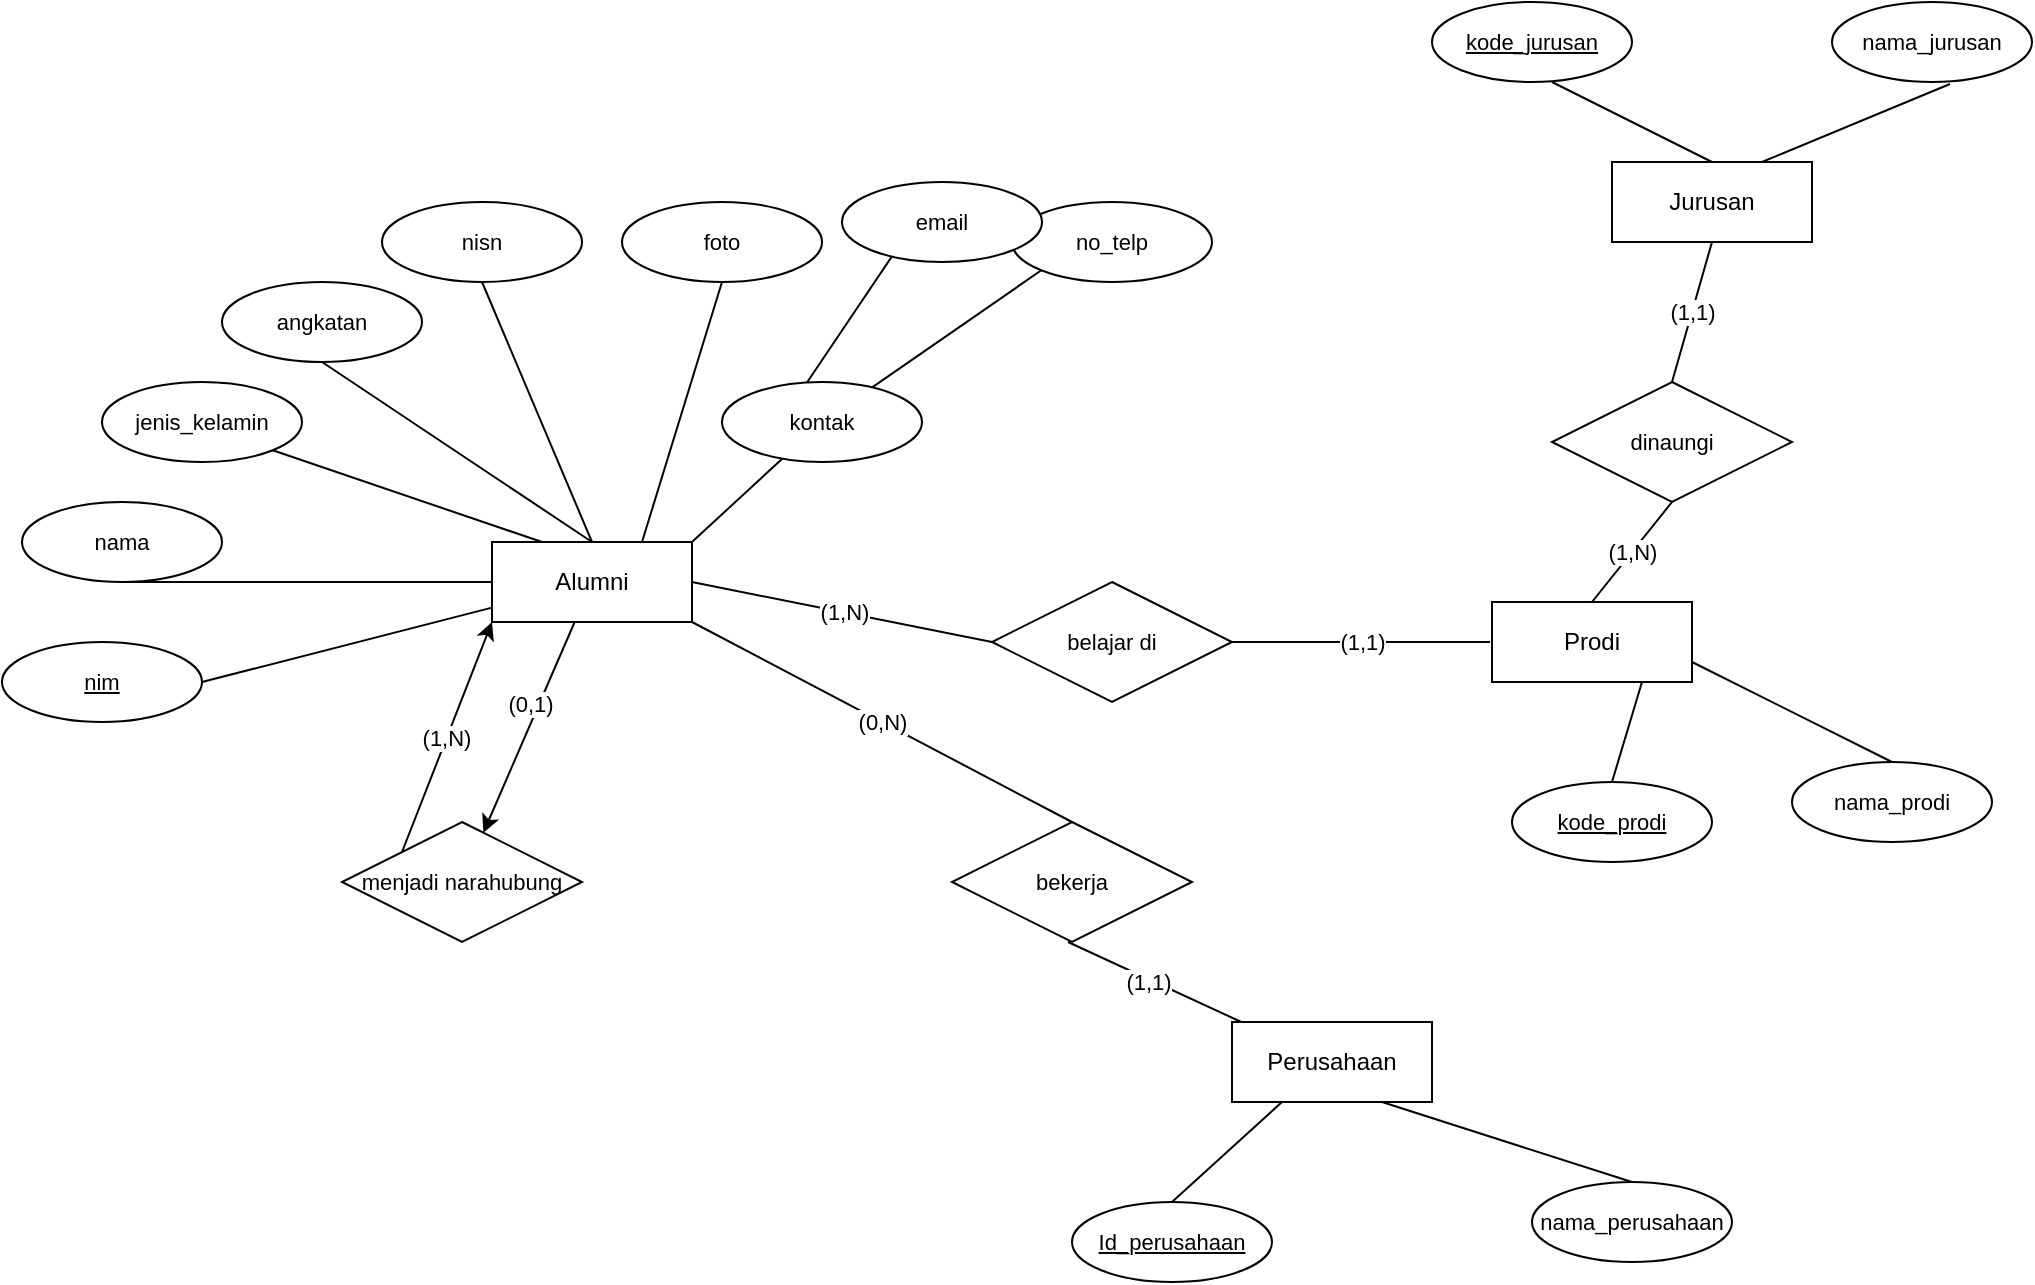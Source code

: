 <mxfile version="21.2.8" type="device" pages="2">
  <diagram id="C5RBs43oDa-KdzZeNtuy" name="ERD">
    <mxGraphModel dx="810" dy="525" grid="1" gridSize="10" guides="1" tooltips="1" connect="1" arrows="1" fold="1" page="1" pageScale="1" pageWidth="1169" pageHeight="827" math="0" shadow="0">
      <root>
        <mxCell id="WIyWlLk6GJQsqaUBKTNV-0" />
        <mxCell id="WIyWlLk6GJQsqaUBKTNV-1" parent="WIyWlLk6GJQsqaUBKTNV-0" />
        <mxCell id="BDvUK6hmnamyUzLtAyWN-40" value="(1,N)" style="edgeStyle=none;shape=connector;rounded=0;orthogonalLoop=1;jettySize=auto;html=1;exitX=0.5;exitY=0;exitDx=0;exitDy=0;labelBackgroundColor=default;strokeColor=default;fontFamily=Helvetica;fontSize=11;fontColor=default;endArrow=none;endFill=0;entryX=0.5;entryY=1;entryDx=0;entryDy=0;" edge="1" parent="WIyWlLk6GJQsqaUBKTNV-1" source="BDvUK6hmnamyUzLtAyWN-0" target="BDvUK6hmnamyUzLtAyWN-39">
          <mxGeometry x="-0.008" relative="1" as="geometry">
            <mxPoint as="offset" />
          </mxGeometry>
        </mxCell>
        <mxCell id="BDvUK6hmnamyUzLtAyWN-0" value="Prodi" style="whiteSpace=wrap;html=1;align=center;" vertex="1" parent="WIyWlLk6GJQsqaUBKTNV-1">
          <mxGeometry x="805" y="380" width="100" height="40" as="geometry" />
        </mxCell>
        <mxCell id="BDvUK6hmnamyUzLtAyWN-33" style="edgeStyle=none;shape=connector;rounded=0;orthogonalLoop=1;jettySize=auto;html=1;exitX=0.25;exitY=1;exitDx=0;exitDy=0;entryX=0.5;entryY=0;entryDx=0;entryDy=0;labelBackgroundColor=default;strokeColor=default;fontFamily=Helvetica;fontSize=11;fontColor=default;endArrow=none;endFill=0;" edge="1" parent="WIyWlLk6GJQsqaUBKTNV-1" source="BDvUK6hmnamyUzLtAyWN-1" target="BDvUK6hmnamyUzLtAyWN-32">
          <mxGeometry relative="1" as="geometry" />
        </mxCell>
        <mxCell id="BDvUK6hmnamyUzLtAyWN-35" style="edgeStyle=none;shape=connector;rounded=0;orthogonalLoop=1;jettySize=auto;html=1;exitX=0.75;exitY=1;exitDx=0;exitDy=0;entryX=0.5;entryY=0;entryDx=0;entryDy=0;labelBackgroundColor=default;strokeColor=default;fontFamily=Helvetica;fontSize=11;fontColor=default;endArrow=none;endFill=0;" edge="1" parent="WIyWlLk6GJQsqaUBKTNV-1" source="BDvUK6hmnamyUzLtAyWN-1" target="BDvUK6hmnamyUzLtAyWN-34">
          <mxGeometry relative="1" as="geometry" />
        </mxCell>
        <mxCell id="BDvUK6hmnamyUzLtAyWN-1" value="Perusahaan" style="whiteSpace=wrap;html=1;align=center;" vertex="1" parent="WIyWlLk6GJQsqaUBKTNV-1">
          <mxGeometry x="675" y="590" width="100" height="40" as="geometry" />
        </mxCell>
        <mxCell id="BDvUK6hmnamyUzLtAyWN-37" value="(1,N)" style="edgeStyle=none;shape=connector;rounded=0;orthogonalLoop=1;jettySize=auto;html=1;exitX=1;exitY=0.5;exitDx=0;exitDy=0;entryX=0;entryY=0.5;entryDx=0;entryDy=0;labelBackgroundColor=default;strokeColor=default;fontFamily=Helvetica;fontSize=11;fontColor=default;endArrow=none;endFill=0;" edge="1" parent="WIyWlLk6GJQsqaUBKTNV-1" source="BDvUK6hmnamyUzLtAyWN-2" target="BDvUK6hmnamyUzLtAyWN-36">
          <mxGeometry x="0.012" relative="1" as="geometry">
            <Array as="points">
              <mxPoint x="555" y="400" />
            </Array>
            <mxPoint as="offset" />
          </mxGeometry>
        </mxCell>
        <mxCell id="BDvUK6hmnamyUzLtAyWN-43" value="(0,N)" style="edgeStyle=none;shape=connector;rounded=0;orthogonalLoop=1;jettySize=auto;html=1;exitX=1;exitY=1;exitDx=0;exitDy=0;entryX=0.5;entryY=0;entryDx=0;entryDy=0;labelBackgroundColor=default;strokeColor=default;fontFamily=Helvetica;fontSize=11;fontColor=default;endArrow=none;endFill=0;" edge="1" parent="WIyWlLk6GJQsqaUBKTNV-1" source="BDvUK6hmnamyUzLtAyWN-2" target="BDvUK6hmnamyUzLtAyWN-42">
          <mxGeometry relative="1" as="geometry" />
        </mxCell>
        <mxCell id="BDvUK6hmnamyUzLtAyWN-67" style="edgeStyle=none;shape=connector;rounded=0;orthogonalLoop=1;jettySize=auto;html=1;exitX=0.75;exitY=0;exitDx=0;exitDy=0;entryX=0.5;entryY=1;entryDx=0;entryDy=0;labelBackgroundColor=default;strokeColor=default;fontFamily=Helvetica;fontSize=11;fontColor=default;endArrow=none;endFill=0;" edge="1" parent="WIyWlLk6GJQsqaUBKTNV-1" source="BDvUK6hmnamyUzLtAyWN-2" target="BDvUK6hmnamyUzLtAyWN-66">
          <mxGeometry relative="1" as="geometry" />
        </mxCell>
        <mxCell id="BDvUK6hmnamyUzLtAyWN-88" style="edgeStyle=none;shape=connector;rounded=0;orthogonalLoop=1;jettySize=auto;html=1;exitX=0.25;exitY=0;exitDx=0;exitDy=0;entryX=1;entryY=1;entryDx=0;entryDy=0;labelBackgroundColor=default;strokeColor=default;fontFamily=Helvetica;fontSize=11;fontColor=default;endArrow=none;endFill=0;" edge="1" parent="WIyWlLk6GJQsqaUBKTNV-1" source="BDvUK6hmnamyUzLtAyWN-2" target="BDvUK6hmnamyUzLtAyWN-87">
          <mxGeometry relative="1" as="geometry" />
        </mxCell>
        <mxCell id="ysSA-N4mimWzA68907Xl-31" style="edgeStyle=none;shape=connector;rounded=0;orthogonalLoop=1;jettySize=auto;html=1;exitX=0.5;exitY=0;exitDx=0;exitDy=0;entryX=0.5;entryY=1;entryDx=0;entryDy=0;labelBackgroundColor=default;strokeColor=default;fontFamily=Helvetica;fontSize=11;fontColor=default;endArrow=none;endFill=0;" edge="1" parent="WIyWlLk6GJQsqaUBKTNV-1" source="BDvUK6hmnamyUzLtAyWN-2" target="ysSA-N4mimWzA68907Xl-30">
          <mxGeometry relative="1" as="geometry" />
        </mxCell>
        <mxCell id="BDvUK6hmnamyUzLtAyWN-2" value="Alumni" style="whiteSpace=wrap;html=1;align=center;" vertex="1" parent="WIyWlLk6GJQsqaUBKTNV-1">
          <mxGeometry x="305" y="350" width="100" height="40" as="geometry" />
        </mxCell>
        <mxCell id="BDvUK6hmnamyUzLtAyWN-24" style="edgeStyle=none;shape=connector;rounded=0;orthogonalLoop=1;jettySize=auto;html=1;exitX=0.5;exitY=0;exitDx=0;exitDy=0;entryX=0.6;entryY=1;entryDx=0;entryDy=0;entryPerimeter=0;labelBackgroundColor=default;strokeColor=default;fontFamily=Helvetica;fontSize=11;fontColor=default;endArrow=none;endFill=0;" edge="1" parent="WIyWlLk6GJQsqaUBKTNV-1" source="BDvUK6hmnamyUzLtAyWN-3" target="BDvUK6hmnamyUzLtAyWN-22">
          <mxGeometry relative="1" as="geometry" />
        </mxCell>
        <mxCell id="BDvUK6hmnamyUzLtAyWN-25" style="edgeStyle=none;shape=connector;rounded=0;orthogonalLoop=1;jettySize=auto;html=1;exitX=0.75;exitY=0;exitDx=0;exitDy=0;entryX=0.59;entryY=1.025;entryDx=0;entryDy=0;entryPerimeter=0;labelBackgroundColor=default;strokeColor=default;fontFamily=Helvetica;fontSize=11;fontColor=default;endArrow=none;endFill=0;" edge="1" parent="WIyWlLk6GJQsqaUBKTNV-1" source="BDvUK6hmnamyUzLtAyWN-3" target="BDvUK6hmnamyUzLtAyWN-23">
          <mxGeometry relative="1" as="geometry" />
        </mxCell>
        <mxCell id="BDvUK6hmnamyUzLtAyWN-3" value="Jurusan" style="whiteSpace=wrap;html=1;align=center;" vertex="1" parent="WIyWlLk6GJQsqaUBKTNV-1">
          <mxGeometry x="865" y="160" width="100" height="40" as="geometry" />
        </mxCell>
        <mxCell id="BDvUK6hmnamyUzLtAyWN-47" style="shape=connector;rounded=0;orthogonalLoop=1;jettySize=auto;html=1;entryX=1;entryY=0;entryDx=0;entryDy=0;labelBackgroundColor=default;strokeColor=default;fontFamily=Helvetica;fontSize=11;fontColor=default;endArrow=none;endFill=0;" edge="1" parent="WIyWlLk6GJQsqaUBKTNV-1" source="y73we1ccw87C-PaXP6O9-1" target="BDvUK6hmnamyUzLtAyWN-2">
          <mxGeometry relative="1" as="geometry">
            <mxPoint x="446.1" y="315.44" as="sourcePoint" />
          </mxGeometry>
        </mxCell>
        <mxCell id="BDvUK6hmnamyUzLtAyWN-13" style="edgeStyle=none;shape=connector;rounded=0;orthogonalLoop=1;jettySize=auto;html=1;exitX=1;exitY=0.5;exitDx=0;exitDy=0;labelBackgroundColor=default;strokeColor=default;fontFamily=Helvetica;fontSize=11;fontColor=default;endArrow=none;endFill=0;" edge="1" parent="WIyWlLk6GJQsqaUBKTNV-1" source="BDvUK6hmnamyUzLtAyWN-10" target="BDvUK6hmnamyUzLtAyWN-2">
          <mxGeometry relative="1" as="geometry" />
        </mxCell>
        <mxCell id="BDvUK6hmnamyUzLtAyWN-10" value="nim" style="ellipse;whiteSpace=wrap;html=1;align=center;fontStyle=4;fontFamily=Helvetica;fontSize=11;fontColor=default;" vertex="1" parent="WIyWlLk6GJQsqaUBKTNV-1">
          <mxGeometry x="60" y="400" width="100" height="40" as="geometry" />
        </mxCell>
        <mxCell id="BDvUK6hmnamyUzLtAyWN-14" style="edgeStyle=none;shape=connector;rounded=0;orthogonalLoop=1;jettySize=auto;html=1;exitX=0.5;exitY=1;exitDx=0;exitDy=0;labelBackgroundColor=default;strokeColor=default;fontFamily=Helvetica;fontSize=11;fontColor=default;endArrow=none;endFill=0;" edge="1" parent="WIyWlLk6GJQsqaUBKTNV-1" source="BDvUK6hmnamyUzLtAyWN-11" target="BDvUK6hmnamyUzLtAyWN-2">
          <mxGeometry relative="1" as="geometry" />
        </mxCell>
        <mxCell id="BDvUK6hmnamyUzLtAyWN-11" value="nama" style="ellipse;whiteSpace=wrap;html=1;align=center;fontFamily=Helvetica;fontSize=11;fontColor=default;" vertex="1" parent="WIyWlLk6GJQsqaUBKTNV-1">
          <mxGeometry x="70" y="330" width="100" height="40" as="geometry" />
        </mxCell>
        <mxCell id="BDvUK6hmnamyUzLtAyWN-15" style="edgeStyle=none;shape=connector;rounded=0;orthogonalLoop=1;jettySize=auto;html=1;exitX=0.5;exitY=1;exitDx=0;exitDy=0;labelBackgroundColor=default;strokeColor=default;fontFamily=Helvetica;fontSize=11;fontColor=default;endArrow=none;endFill=0;entryX=0.5;entryY=0;entryDx=0;entryDy=0;" edge="1" parent="WIyWlLk6GJQsqaUBKTNV-1" source="BDvUK6hmnamyUzLtAyWN-12" target="BDvUK6hmnamyUzLtAyWN-2">
          <mxGeometry relative="1" as="geometry" />
        </mxCell>
        <mxCell id="BDvUK6hmnamyUzLtAyWN-12" value="angkatan" style="ellipse;whiteSpace=wrap;html=1;align=center;fontFamily=Helvetica;fontSize=11;fontColor=default;" vertex="1" parent="WIyWlLk6GJQsqaUBKTNV-1">
          <mxGeometry x="170" y="220" width="100" height="40" as="geometry" />
        </mxCell>
        <mxCell id="BDvUK6hmnamyUzLtAyWN-20" style="edgeStyle=none;shape=connector;rounded=0;orthogonalLoop=1;jettySize=auto;html=1;exitX=0.5;exitY=0;exitDx=0;exitDy=0;entryX=0.75;entryY=1;entryDx=0;entryDy=0;labelBackgroundColor=default;strokeColor=default;fontFamily=Helvetica;fontSize=11;fontColor=default;endArrow=none;endFill=0;" edge="1" parent="WIyWlLk6GJQsqaUBKTNV-1" source="BDvUK6hmnamyUzLtAyWN-17" target="BDvUK6hmnamyUzLtAyWN-0">
          <mxGeometry relative="1" as="geometry" />
        </mxCell>
        <mxCell id="BDvUK6hmnamyUzLtAyWN-17" value="&lt;u&gt;kode_prodi&lt;/u&gt;" style="ellipse;whiteSpace=wrap;html=1;align=center;fontFamily=Helvetica;fontSize=11;fontColor=default;" vertex="1" parent="WIyWlLk6GJQsqaUBKTNV-1">
          <mxGeometry x="815" y="470" width="100" height="40" as="geometry" />
        </mxCell>
        <mxCell id="BDvUK6hmnamyUzLtAyWN-21" style="edgeStyle=none;shape=connector;rounded=0;orthogonalLoop=1;jettySize=auto;html=1;exitX=0.5;exitY=0;exitDx=0;exitDy=0;entryX=1;entryY=0.75;entryDx=0;entryDy=0;labelBackgroundColor=default;strokeColor=default;fontFamily=Helvetica;fontSize=11;fontColor=default;endArrow=none;endFill=0;" edge="1" parent="WIyWlLk6GJQsqaUBKTNV-1" source="BDvUK6hmnamyUzLtAyWN-18" target="BDvUK6hmnamyUzLtAyWN-0">
          <mxGeometry relative="1" as="geometry" />
        </mxCell>
        <mxCell id="BDvUK6hmnamyUzLtAyWN-18" value="nama_prodi" style="ellipse;whiteSpace=wrap;html=1;align=center;fontFamily=Helvetica;fontSize=11;fontColor=default;" vertex="1" parent="WIyWlLk6GJQsqaUBKTNV-1">
          <mxGeometry x="955" y="460" width="100" height="40" as="geometry" />
        </mxCell>
        <mxCell id="BDvUK6hmnamyUzLtAyWN-22" value="kode_jurusan" style="ellipse;whiteSpace=wrap;html=1;align=center;fontStyle=4;fontFamily=Helvetica;fontSize=11;fontColor=default;" vertex="1" parent="WIyWlLk6GJQsqaUBKTNV-1">
          <mxGeometry x="775" y="80" width="100" height="40" as="geometry" />
        </mxCell>
        <mxCell id="BDvUK6hmnamyUzLtAyWN-23" value="nama_jurusan" style="ellipse;whiteSpace=wrap;html=1;align=center;fontFamily=Helvetica;fontSize=11;fontColor=default;" vertex="1" parent="WIyWlLk6GJQsqaUBKTNV-1">
          <mxGeometry x="975" y="80" width="100" height="40" as="geometry" />
        </mxCell>
        <mxCell id="BDvUK6hmnamyUzLtAyWN-53" style="edgeStyle=none;shape=connector;rounded=0;orthogonalLoop=1;jettySize=auto;html=1;entryX=0;entryY=1;entryDx=0;entryDy=0;labelBackgroundColor=default;strokeColor=default;fontFamily=Helvetica;fontSize=11;fontColor=default;endArrow=none;endFill=0;" edge="1" parent="WIyWlLk6GJQsqaUBKTNV-1" source="y73we1ccw87C-PaXP6O9-1" target="BDvUK6hmnamyUzLtAyWN-51">
          <mxGeometry relative="1" as="geometry">
            <mxPoint x="518.58" y="295.268" as="sourcePoint" />
          </mxGeometry>
        </mxCell>
        <mxCell id="BDvUK6hmnamyUzLtAyWN-32" value="Id_perusahaan" style="ellipse;whiteSpace=wrap;html=1;align=center;fontStyle=4;fontFamily=Helvetica;fontSize=11;fontColor=default;" vertex="1" parent="WIyWlLk6GJQsqaUBKTNV-1">
          <mxGeometry x="595" y="680" width="100" height="40" as="geometry" />
        </mxCell>
        <mxCell id="BDvUK6hmnamyUzLtAyWN-34" value="nama_perusahaan" style="ellipse;whiteSpace=wrap;html=1;align=center;fontFamily=Helvetica;fontSize=11;fontColor=default;" vertex="1" parent="WIyWlLk6GJQsqaUBKTNV-1">
          <mxGeometry x="825" y="670" width="100" height="40" as="geometry" />
        </mxCell>
        <mxCell id="BDvUK6hmnamyUzLtAyWN-38" value="(1,1)" style="edgeStyle=none;shape=connector;rounded=0;orthogonalLoop=1;jettySize=auto;html=1;exitX=1;exitY=0.5;exitDx=0;exitDy=0;labelBackgroundColor=default;strokeColor=default;fontFamily=Helvetica;fontSize=11;fontColor=default;endArrow=none;endFill=0;" edge="1" parent="WIyWlLk6GJQsqaUBKTNV-1" source="BDvUK6hmnamyUzLtAyWN-36">
          <mxGeometry relative="1" as="geometry">
            <mxPoint x="724" y="400" as="sourcePoint" />
            <mxPoint x="804" y="400" as="targetPoint" />
            <mxPoint as="offset" />
          </mxGeometry>
        </mxCell>
        <mxCell id="BDvUK6hmnamyUzLtAyWN-36" value="belajar di" style="shape=rhombus;perimeter=rhombusPerimeter;whiteSpace=wrap;html=1;align=center;fontFamily=Helvetica;fontSize=11;fontColor=default;" vertex="1" parent="WIyWlLk6GJQsqaUBKTNV-1">
          <mxGeometry x="555" y="370" width="120" height="60" as="geometry" />
        </mxCell>
        <mxCell id="BDvUK6hmnamyUzLtAyWN-41" value="(1,1)" style="edgeStyle=none;shape=connector;rounded=0;orthogonalLoop=1;jettySize=auto;html=1;exitX=0.5;exitY=0;exitDx=0;exitDy=0;entryX=0.5;entryY=1;entryDx=0;entryDy=0;labelBackgroundColor=default;strokeColor=default;fontFamily=Helvetica;fontSize=11;fontColor=default;endArrow=none;endFill=0;" edge="1" parent="WIyWlLk6GJQsqaUBKTNV-1" source="BDvUK6hmnamyUzLtAyWN-39" target="BDvUK6hmnamyUzLtAyWN-3">
          <mxGeometry relative="1" as="geometry" />
        </mxCell>
        <mxCell id="BDvUK6hmnamyUzLtAyWN-39" value="dinaungi" style="shape=rhombus;perimeter=rhombusPerimeter;whiteSpace=wrap;html=1;align=center;fontFamily=Helvetica;fontSize=11;fontColor=default;" vertex="1" parent="WIyWlLk6GJQsqaUBKTNV-1">
          <mxGeometry x="835" y="270" width="120" height="60" as="geometry" />
        </mxCell>
        <mxCell id="BDvUK6hmnamyUzLtAyWN-44" value="(1,1)" style="edgeStyle=none;shape=connector;rounded=0;orthogonalLoop=1;jettySize=auto;html=1;exitX=0.5;exitY=1;exitDx=0;exitDy=0;labelBackgroundColor=default;strokeColor=default;fontFamily=Helvetica;fontSize=11;fontColor=default;endArrow=none;endFill=0;" edge="1" parent="WIyWlLk6GJQsqaUBKTNV-1">
          <mxGeometry x="-0.063" y="-1" relative="1" as="geometry">
            <mxPoint x="593" y="550" as="sourcePoint" />
            <mxPoint x="679.667" y="590" as="targetPoint" />
            <mxPoint as="offset" />
          </mxGeometry>
        </mxCell>
        <mxCell id="BDvUK6hmnamyUzLtAyWN-42" value="bekerja" style="shape=rhombus;perimeter=rhombusPerimeter;whiteSpace=wrap;html=1;align=center;fontFamily=Helvetica;fontSize=11;fontColor=default;" vertex="1" parent="WIyWlLk6GJQsqaUBKTNV-1">
          <mxGeometry x="535" y="490" width="120" height="60" as="geometry" />
        </mxCell>
        <mxCell id="BDvUK6hmnamyUzLtAyWN-48" value="(0,1)" style="shape=connector;rounded=0;orthogonalLoop=1;jettySize=auto;html=1;labelBackgroundColor=default;strokeColor=default;fontFamily=Helvetica;fontSize=11;fontColor=default;endArrow=none;endFill=0;startArrow=classic;startFill=1;" edge="1" parent="WIyWlLk6GJQsqaUBKTNV-1" source="BDvUK6hmnamyUzLtAyWN-46" target="BDvUK6hmnamyUzLtAyWN-2">
          <mxGeometry x="0.183" y="4" relative="1" as="geometry">
            <mxPoint x="425" y="500" as="sourcePoint" />
            <mxPoint x="445" y="430" as="targetPoint" />
            <mxPoint as="offset" />
          </mxGeometry>
        </mxCell>
        <mxCell id="BDvUK6hmnamyUzLtAyWN-73" value="(1,N)" style="edgeStyle=none;shape=connector;rounded=0;orthogonalLoop=1;jettySize=auto;html=1;exitX=0;exitY=0;exitDx=0;exitDy=0;entryX=0;entryY=1;entryDx=0;entryDy=0;labelBackgroundColor=default;strokeColor=default;fontFamily=Helvetica;fontSize=11;fontColor=default;endArrow=classic;endFill=1;" edge="1" parent="WIyWlLk6GJQsqaUBKTNV-1" source="BDvUK6hmnamyUzLtAyWN-46" target="BDvUK6hmnamyUzLtAyWN-2">
          <mxGeometry x="-0.008" relative="1" as="geometry">
            <mxPoint as="offset" />
          </mxGeometry>
        </mxCell>
        <mxCell id="BDvUK6hmnamyUzLtAyWN-46" value="menjadi narahubung" style="shape=rhombus;perimeter=rhombusPerimeter;whiteSpace=wrap;html=1;align=center;fontFamily=Helvetica;fontSize=11;fontColor=default;" vertex="1" parent="WIyWlLk6GJQsqaUBKTNV-1">
          <mxGeometry x="230" y="490" width="120" height="60" as="geometry" />
        </mxCell>
        <mxCell id="BDvUK6hmnamyUzLtAyWN-51" value="no_telp" style="ellipse;whiteSpace=wrap;html=1;align=center;fontFamily=Helvetica;fontSize=11;fontColor=default;" vertex="1" parent="WIyWlLk6GJQsqaUBKTNV-1">
          <mxGeometry x="565" y="180" width="100" height="40" as="geometry" />
        </mxCell>
        <mxCell id="BDvUK6hmnamyUzLtAyWN-54" style="edgeStyle=none;shape=connector;rounded=0;orthogonalLoop=1;jettySize=auto;html=1;exitX=0.5;exitY=0;exitDx=0;exitDy=0;labelBackgroundColor=default;strokeColor=default;fontFamily=Helvetica;fontSize=11;fontColor=default;endArrow=none;endFill=0;entryX=0.42;entryY=0.025;entryDx=0;entryDy=0;entryPerimeter=0;" edge="1" parent="WIyWlLk6GJQsqaUBKTNV-1" source="BDvUK6hmnamyUzLtAyWN-52" target="y73we1ccw87C-PaXP6O9-1">
          <mxGeometry relative="1" as="geometry">
            <mxPoint x="486.936" y="281.182" as="targetPoint" />
          </mxGeometry>
        </mxCell>
        <mxCell id="BDvUK6hmnamyUzLtAyWN-52" value="email" style="ellipse;whiteSpace=wrap;html=1;align=center;fontFamily=Helvetica;fontSize=11;fontColor=default;" vertex="1" parent="WIyWlLk6GJQsqaUBKTNV-1">
          <mxGeometry x="480" y="170" width="100" height="40" as="geometry" />
        </mxCell>
        <mxCell id="BDvUK6hmnamyUzLtAyWN-66" value="foto" style="ellipse;whiteSpace=wrap;html=1;align=center;fontFamily=Helvetica;fontSize=11;fontColor=default;" vertex="1" parent="WIyWlLk6GJQsqaUBKTNV-1">
          <mxGeometry x="370" y="180" width="100" height="40" as="geometry" />
        </mxCell>
        <mxCell id="BDvUK6hmnamyUzLtAyWN-72" style="edgeStyle=none;shape=connector;rounded=0;orthogonalLoop=1;jettySize=auto;html=1;exitX=0.5;exitY=1;exitDx=0;exitDy=0;labelBackgroundColor=default;strokeColor=default;fontFamily=Helvetica;fontSize=11;fontColor=default;endArrow=none;endFill=0;" edge="1" parent="WIyWlLk6GJQsqaUBKTNV-1">
          <mxGeometry relative="1" as="geometry">
            <mxPoint x="365" y="280" as="sourcePoint" />
            <mxPoint x="365" y="280" as="targetPoint" />
          </mxGeometry>
        </mxCell>
        <mxCell id="BDvUK6hmnamyUzLtAyWN-87" value="jenis_kelamin" style="ellipse;whiteSpace=wrap;html=1;align=center;fontFamily=Helvetica;fontSize=11;fontColor=default;" vertex="1" parent="WIyWlLk6GJQsqaUBKTNV-1">
          <mxGeometry x="110" y="270" width="100" height="40" as="geometry" />
        </mxCell>
        <mxCell id="BDvUK6hmnamyUzLtAyWN-92" style="edgeStyle=none;shape=connector;rounded=0;orthogonalLoop=1;jettySize=auto;html=1;exitX=0.5;exitY=1;exitDx=0;exitDy=0;labelBackgroundColor=default;strokeColor=default;fontFamily=Helvetica;fontSize=11;fontColor=default;endArrow=none;endFill=0;" edge="1" parent="WIyWlLk6GJQsqaUBKTNV-1">
          <mxGeometry relative="1" as="geometry">
            <mxPoint x="555" y="330" as="sourcePoint" />
            <mxPoint x="555" y="330" as="targetPoint" />
          </mxGeometry>
        </mxCell>
        <mxCell id="ysSA-N4mimWzA68907Xl-30" value="nisn" style="ellipse;whiteSpace=wrap;html=1;align=center;fontFamily=Helvetica;fontSize=11;fontColor=default;" vertex="1" parent="WIyWlLk6GJQsqaUBKTNV-1">
          <mxGeometry x="250" y="180" width="100" height="40" as="geometry" />
        </mxCell>
        <mxCell id="y73we1ccw87C-PaXP6O9-1" value="kontak" style="ellipse;whiteSpace=wrap;html=1;align=center;fontFamily=Helvetica;fontSize=11;fontColor=default;" vertex="1" parent="WIyWlLk6GJQsqaUBKTNV-1">
          <mxGeometry x="420" y="270" width="100" height="40" as="geometry" />
        </mxCell>
      </root>
    </mxGraphModel>
  </diagram>
  <diagram id="zb6ZKz2ahVp3wajPvemC" name="Table ">
    <mxGraphModel dx="810" dy="525" grid="1" gridSize="10" guides="1" tooltips="1" connect="1" arrows="1" fold="1" page="1" pageScale="1" pageWidth="1169" pageHeight="827" math="0" shadow="0">
      <root>
        <mxCell id="0" />
        <mxCell id="1" parent="0" />
      </root>
    </mxGraphModel>
  </diagram>
</mxfile>
